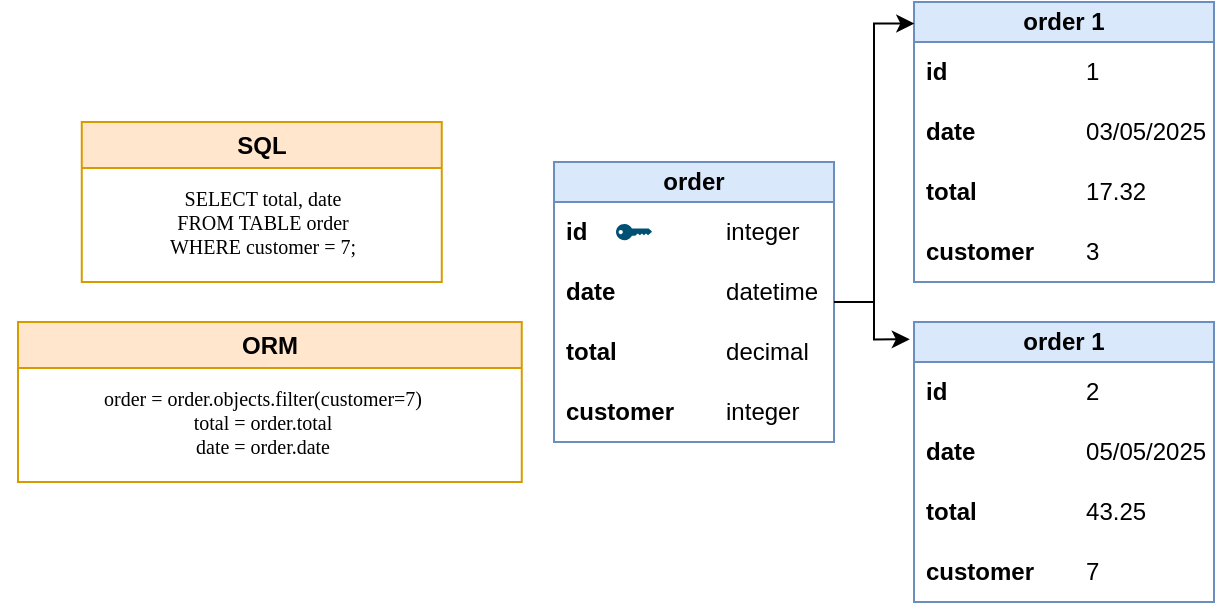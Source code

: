 <mxfile version="26.2.14">
  <diagram name="Page-1" id="dV4gOR_IBtZmmg_PkJwF">
    <mxGraphModel dx="983" dy="523" grid="1" gridSize="10" guides="1" tooltips="1" connect="1" arrows="1" fold="1" page="1" pageScale="1" pageWidth="827" pageHeight="1169" math="0" shadow="0">
      <root>
        <mxCell id="0" />
        <mxCell id="1" parent="0" />
        <mxCell id="l1TFZcc19kjrBNUdqKk5-1" value="&lt;b&gt;order&lt;/b&gt;" style="swimlane;fontStyle=0;childLayout=stackLayout;horizontal=1;startSize=20;horizontalStack=0;resizeParent=1;resizeParentMax=0;resizeLast=0;collapsible=1;marginBottom=0;whiteSpace=wrap;html=1;fillColor=#dae8fc;strokeColor=#6c8ebf;" vertex="1" parent="1">
          <mxGeometry x="430" y="120" width="140" height="140" as="geometry" />
        </mxCell>
        <mxCell id="l1TFZcc19kjrBNUdqKk5-2" value="&lt;b&gt;id&lt;/b&gt;&lt;span style=&quot;white-space: pre;&quot;&gt;&#x9;&lt;/span&gt;&lt;span style=&quot;white-space: pre;&quot;&gt;&#x9;&lt;/span&gt;&lt;span style=&quot;white-space: pre;&quot;&gt;&#x9;&lt;/span&gt;integer" style="text;strokeColor=none;fillColor=none;align=left;verticalAlign=middle;spacingLeft=4;spacingRight=4;overflow=hidden;points=[[0,0.5],[1,0.5]];portConstraint=eastwest;rotatable=0;whiteSpace=wrap;html=1;" vertex="1" parent="l1TFZcc19kjrBNUdqKk5-1">
          <mxGeometry y="20" width="140" height="30" as="geometry" />
        </mxCell>
        <mxCell id="l1TFZcc19kjrBNUdqKk5-3" value="&lt;b&gt;date&lt;/b&gt;&lt;span style=&quot;white-space: pre;&quot;&gt;&#x9;&lt;/span&gt;&lt;span style=&quot;white-space: pre;&quot;&gt;&#x9;&lt;/span&gt;&lt;span style=&quot;white-space: pre;&quot;&gt;&#x9;&lt;/span&gt;datetime" style="text;strokeColor=none;fillColor=none;align=left;verticalAlign=middle;spacingLeft=4;spacingRight=4;overflow=hidden;points=[[0,0.5],[1,0.5]];portConstraint=eastwest;rotatable=0;whiteSpace=wrap;html=1;" vertex="1" parent="l1TFZcc19kjrBNUdqKk5-1">
          <mxGeometry y="50" width="140" height="30" as="geometry" />
        </mxCell>
        <mxCell id="l1TFZcc19kjrBNUdqKk5-4" value="&lt;b&gt;total&lt;/b&gt;&lt;span style=&quot;white-space: pre;&quot;&gt;&#x9;&lt;/span&gt;&lt;span style=&quot;white-space: pre;&quot;&gt;&#x9;&lt;/span&gt;decimal" style="text;align=left;verticalAlign=middle;spacingLeft=4;spacingRight=4;overflow=hidden;points=[[0,0.5],[1,0.5]];portConstraint=eastwest;rotatable=0;whiteSpace=wrap;html=1;" vertex="1" parent="l1TFZcc19kjrBNUdqKk5-1">
          <mxGeometry y="80" width="140" height="30" as="geometry" />
        </mxCell>
        <mxCell id="l1TFZcc19kjrBNUdqKk5-5" value="&lt;b&gt;customer&lt;/b&gt;&lt;span style=&quot;white-space: pre;&quot;&gt;&#x9;&lt;/span&gt;integer" style="text;strokeColor=none;fillColor=none;align=left;verticalAlign=middle;spacingLeft=4;spacingRight=4;overflow=hidden;points=[[0,0.5],[1,0.5]];portConstraint=eastwest;rotatable=0;whiteSpace=wrap;html=1;" vertex="1" parent="l1TFZcc19kjrBNUdqKk5-1">
          <mxGeometry y="110" width="140" height="30" as="geometry" />
        </mxCell>
        <mxCell id="l1TFZcc19kjrBNUdqKk5-36" value="" style="points=[[0,0.5,0],[0.24,0,0],[0.5,0.28,0],[0.995,0.475,0],[0.5,0.72,0],[0.24,1,0]];verticalLabelPosition=bottom;sketch=0;html=1;verticalAlign=top;aspect=fixed;align=center;pointerEvents=1;shape=mxgraph.cisco19.key;fillColor=#005073;strokeColor=none;" vertex="1" parent="1">
          <mxGeometry x="461" y="151" width="18" height="8.1" as="geometry" />
        </mxCell>
        <mxCell id="l1TFZcc19kjrBNUdqKk5-38" value="SQL" style="swimlane;whiteSpace=wrap;html=1;fillColor=#ffe6cc;strokeColor=#d79b00;" vertex="1" parent="1">
          <mxGeometry x="193.88" y="100" width="180" height="80" as="geometry" />
        </mxCell>
        <mxCell id="l1TFZcc19kjrBNUdqKk5-39" value="&lt;font data-font-src=&quot;https://fonts.googleapis.com/css?family=Cascadia+Code&quot; face=&quot;Cascadia Code&quot;&gt;SELECT total, date&lt;br&gt;FROM TABLE order&lt;br&gt;WHERE customer = 7;&lt;/font&gt;" style="text;html=1;align=center;verticalAlign=middle;resizable=0;points=[];autosize=1;strokeColor=none;fillColor=none;fontSize=10;" vertex="1" parent="l1TFZcc19kjrBNUdqKk5-38">
          <mxGeometry x="25" y="25" width="130" height="50" as="geometry" />
        </mxCell>
        <mxCell id="l1TFZcc19kjrBNUdqKk5-40" value="&lt;b&gt;order 1&lt;/b&gt;" style="swimlane;fontStyle=0;childLayout=stackLayout;horizontal=1;startSize=20;horizontalStack=0;resizeParent=1;resizeParentMax=0;resizeLast=0;collapsible=1;marginBottom=0;whiteSpace=wrap;html=1;fillColor=#dae8fc;strokeColor=#6c8ebf;" vertex="1" parent="1">
          <mxGeometry x="610" y="40" width="150" height="140" as="geometry" />
        </mxCell>
        <mxCell id="l1TFZcc19kjrBNUdqKk5-41" value="&lt;b&gt;id&lt;/b&gt;&lt;span style=&quot;white-space: pre;&quot;&gt;&#x9;&lt;/span&gt;&lt;span style=&quot;white-space: pre;&quot;&gt;&#x9;&lt;/span&gt;&lt;span style=&quot;white-space: pre;&quot;&gt;&#x9;&lt;/span&gt;1" style="text;strokeColor=none;fillColor=none;align=left;verticalAlign=middle;spacingLeft=4;spacingRight=4;overflow=hidden;points=[[0,0.5],[1,0.5]];portConstraint=eastwest;rotatable=0;whiteSpace=wrap;html=1;" vertex="1" parent="l1TFZcc19kjrBNUdqKk5-40">
          <mxGeometry y="20" width="150" height="30" as="geometry" />
        </mxCell>
        <mxCell id="l1TFZcc19kjrBNUdqKk5-42" value="&lt;b&gt;date&lt;/b&gt;&lt;span style=&quot;white-space: pre;&quot;&gt;&#x9;&lt;/span&gt;&lt;span style=&quot;white-space: pre;&quot;&gt;&#x9;&lt;/span&gt;&lt;span style=&quot;white-space: pre;&quot;&gt;&#x9;&lt;/span&gt;03/05/2025" style="text;strokeColor=none;fillColor=none;align=left;verticalAlign=middle;spacingLeft=4;spacingRight=4;overflow=hidden;points=[[0,0.5],[1,0.5]];portConstraint=eastwest;rotatable=0;whiteSpace=wrap;html=1;" vertex="1" parent="l1TFZcc19kjrBNUdqKk5-40">
          <mxGeometry y="50" width="150" height="30" as="geometry" />
        </mxCell>
        <mxCell id="l1TFZcc19kjrBNUdqKk5-43" value="&lt;b&gt;total&lt;/b&gt;&lt;span style=&quot;white-space: pre;&quot;&gt;&#x9;&lt;/span&gt;&lt;span style=&quot;white-space: pre;&quot;&gt;&#x9;&lt;/span&gt;17.32" style="text;align=left;verticalAlign=middle;spacingLeft=4;spacingRight=4;overflow=hidden;points=[[0,0.5],[1,0.5]];portConstraint=eastwest;rotatable=0;whiteSpace=wrap;html=1;" vertex="1" parent="l1TFZcc19kjrBNUdqKk5-40">
          <mxGeometry y="80" width="150" height="30" as="geometry" />
        </mxCell>
        <mxCell id="l1TFZcc19kjrBNUdqKk5-44" value="&lt;b&gt;customer&lt;/b&gt;&lt;span style=&quot;white-space: pre;&quot;&gt;&#x9;&lt;/span&gt;3" style="text;strokeColor=none;fillColor=none;align=left;verticalAlign=middle;spacingLeft=4;spacingRight=4;overflow=hidden;points=[[0,0.5],[1,0.5]];portConstraint=eastwest;rotatable=0;whiteSpace=wrap;html=1;" vertex="1" parent="l1TFZcc19kjrBNUdqKk5-40">
          <mxGeometry y="110" width="150" height="30" as="geometry" />
        </mxCell>
        <mxCell id="l1TFZcc19kjrBNUdqKk5-45" value="&lt;b&gt;order 1&lt;/b&gt;" style="swimlane;fontStyle=0;childLayout=stackLayout;horizontal=1;startSize=20;horizontalStack=0;resizeParent=1;resizeParentMax=0;resizeLast=0;collapsible=1;marginBottom=0;whiteSpace=wrap;html=1;fillColor=#dae8fc;strokeColor=#6c8ebf;" vertex="1" parent="1">
          <mxGeometry x="610" y="200" width="150" height="140" as="geometry" />
        </mxCell>
        <mxCell id="l1TFZcc19kjrBNUdqKk5-46" value="&lt;b&gt;id&lt;/b&gt;&lt;span style=&quot;white-space: pre;&quot;&gt;&#x9;&lt;/span&gt;&lt;span style=&quot;white-space: pre;&quot;&gt;&#x9;&lt;/span&gt;&lt;span style=&quot;white-space: pre;&quot;&gt;&#x9;&lt;/span&gt;2" style="text;strokeColor=none;fillColor=none;align=left;verticalAlign=middle;spacingLeft=4;spacingRight=4;overflow=hidden;points=[[0,0.5],[1,0.5]];portConstraint=eastwest;rotatable=0;whiteSpace=wrap;html=1;" vertex="1" parent="l1TFZcc19kjrBNUdqKk5-45">
          <mxGeometry y="20" width="150" height="30" as="geometry" />
        </mxCell>
        <mxCell id="l1TFZcc19kjrBNUdqKk5-47" value="&lt;b&gt;date&lt;/b&gt;&lt;span style=&quot;white-space: pre;&quot;&gt;&#x9;&lt;/span&gt;&lt;span style=&quot;white-space: pre;&quot;&gt;&#x9;&lt;/span&gt;&lt;span style=&quot;white-space: pre;&quot;&gt;&#x9;&lt;/span&gt;05/05/2025" style="text;strokeColor=none;fillColor=none;align=left;verticalAlign=middle;spacingLeft=4;spacingRight=4;overflow=hidden;points=[[0,0.5],[1,0.5]];portConstraint=eastwest;rotatable=0;whiteSpace=wrap;html=1;" vertex="1" parent="l1TFZcc19kjrBNUdqKk5-45">
          <mxGeometry y="50" width="150" height="30" as="geometry" />
        </mxCell>
        <mxCell id="l1TFZcc19kjrBNUdqKk5-48" value="&lt;b&gt;total&lt;/b&gt;&lt;span style=&quot;white-space: pre;&quot;&gt;&#x9;&lt;/span&gt;&lt;span style=&quot;white-space: pre;&quot;&gt;&#x9;&lt;/span&gt;43.25" style="text;align=left;verticalAlign=middle;spacingLeft=4;spacingRight=4;overflow=hidden;points=[[0,0.5],[1,0.5]];portConstraint=eastwest;rotatable=0;whiteSpace=wrap;html=1;" vertex="1" parent="l1TFZcc19kjrBNUdqKk5-45">
          <mxGeometry y="80" width="150" height="30" as="geometry" />
        </mxCell>
        <mxCell id="l1TFZcc19kjrBNUdqKk5-49" value="&lt;b&gt;customer&lt;/b&gt;&lt;span style=&quot;white-space: pre;&quot;&gt;&#x9;&lt;/span&gt;7" style="text;strokeColor=none;fillColor=none;align=left;verticalAlign=middle;spacingLeft=4;spacingRight=4;overflow=hidden;points=[[0,0.5],[1,0.5]];portConstraint=eastwest;rotatable=0;whiteSpace=wrap;html=1;" vertex="1" parent="l1TFZcc19kjrBNUdqKk5-45">
          <mxGeometry y="110" width="150" height="30" as="geometry" />
        </mxCell>
        <mxCell id="l1TFZcc19kjrBNUdqKk5-50" style="edgeStyle=orthogonalEdgeStyle;rounded=0;orthogonalLoop=1;jettySize=auto;html=1;entryX=0.001;entryY=0.077;entryDx=0;entryDy=0;entryPerimeter=0;" edge="1" parent="1" source="l1TFZcc19kjrBNUdqKk5-1" target="l1TFZcc19kjrBNUdqKk5-40">
          <mxGeometry relative="1" as="geometry" />
        </mxCell>
        <mxCell id="l1TFZcc19kjrBNUdqKk5-51" style="edgeStyle=orthogonalEdgeStyle;rounded=0;orthogonalLoop=1;jettySize=auto;html=1;entryX=-0.014;entryY=0.062;entryDx=0;entryDy=0;entryPerimeter=0;" edge="1" parent="1" source="l1TFZcc19kjrBNUdqKk5-1" target="l1TFZcc19kjrBNUdqKk5-45">
          <mxGeometry relative="1" as="geometry" />
        </mxCell>
        <mxCell id="l1TFZcc19kjrBNUdqKk5-53" value="ORM" style="swimlane;whiteSpace=wrap;html=1;fillColor=#ffe6cc;strokeColor=#d79b00;" vertex="1" parent="1">
          <mxGeometry x="162" y="200" width="251.88" height="80" as="geometry" />
        </mxCell>
        <mxCell id="l1TFZcc19kjrBNUdqKk5-54" value="&lt;font data-font-src=&quot;https://fonts.googleapis.com/css?family=Cascadia+Code&quot; face=&quot;Cascadia Code&quot;&gt;order = order.objects.filter(customer=7)&lt;/font&gt;&lt;div&gt;&lt;font data-font-src=&quot;https://fonts.googleapis.com/css?family=Cascadia+Code&quot; face=&quot;Cascadia Code&quot;&gt;total = order.total&lt;/font&gt;&lt;/div&gt;&lt;div&gt;&lt;font data-font-src=&quot;https://fonts.googleapis.com/css?family=Cascadia+Code&quot; face=&quot;Cascadia Code&quot;&gt;date = order.date&lt;/font&gt;&lt;/div&gt;" style="text;html=1;align=center;verticalAlign=middle;resizable=0;points=[];autosize=1;strokeColor=none;fillColor=none;fontSize=10;" vertex="1" parent="l1TFZcc19kjrBNUdqKk5-53">
          <mxGeometry x="-8.12" y="25" width="260" height="50" as="geometry" />
        </mxCell>
      </root>
    </mxGraphModel>
  </diagram>
</mxfile>
